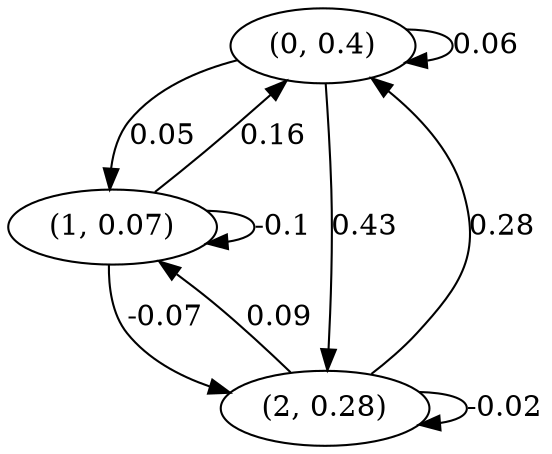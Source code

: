 digraph {
    0 [ label = "(0, 0.4)" ]
    1 [ label = "(1, 0.07)" ]
    2 [ label = "(2, 0.28)" ]
    0 -> 0 [ label = "0.06" ]
    1 -> 1 [ label = "-0.1" ]
    2 -> 2 [ label = "-0.02" ]
    1 -> 0 [ label = "0.16" ]
    2 -> 0 [ label = "0.28" ]
    0 -> 1 [ label = "0.05" ]
    2 -> 1 [ label = "0.09" ]
    0 -> 2 [ label = "0.43" ]
    1 -> 2 [ label = "-0.07" ]
}

